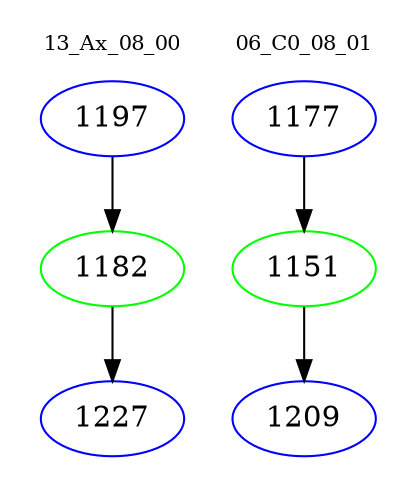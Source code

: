 digraph{
subgraph cluster_0 {
color = white
label = "13_Ax_08_00";
fontsize=10;
T0_1197 [label="1197", color="blue"]
T0_1197 -> T0_1182 [color="black"]
T0_1182 [label="1182", color="green"]
T0_1182 -> T0_1227 [color="black"]
T0_1227 [label="1227", color="blue"]
}
subgraph cluster_1 {
color = white
label = "06_C0_08_01";
fontsize=10;
T1_1177 [label="1177", color="blue"]
T1_1177 -> T1_1151 [color="black"]
T1_1151 [label="1151", color="green"]
T1_1151 -> T1_1209 [color="black"]
T1_1209 [label="1209", color="blue"]
}
}
